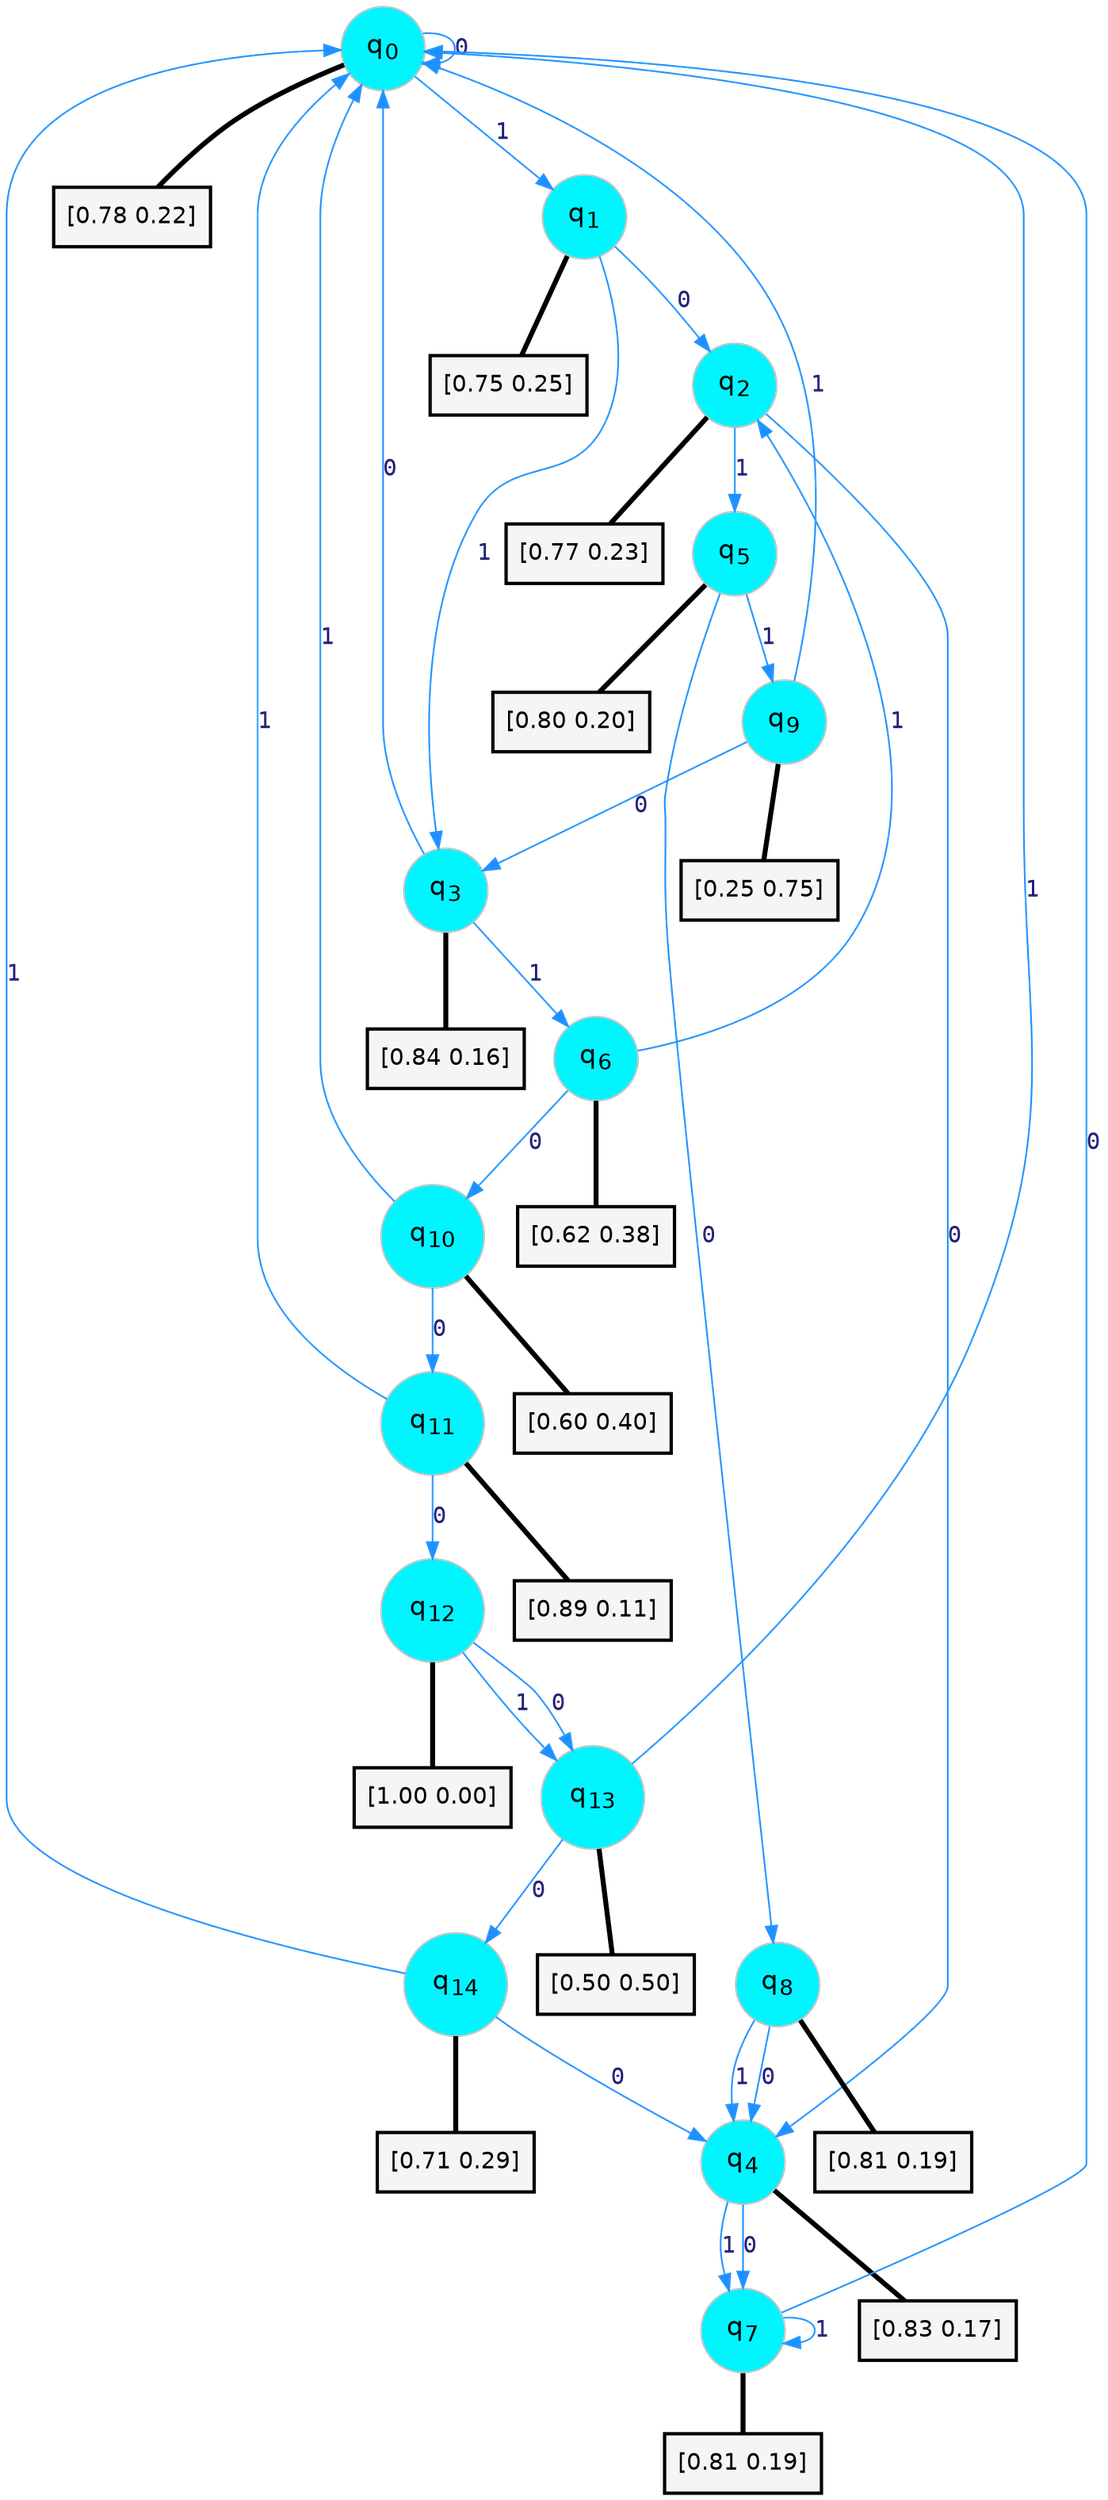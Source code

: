 digraph G {
graph [
bgcolor=transparent, dpi=300, rankdir=TD, size="40,25"];
node [
color=gray, fillcolor=turquoise1, fontcolor=black, fontname=Helvetica, fontsize=16, fontweight=bold, shape=circle, style=filled];
edge [
arrowsize=1, color=dodgerblue1, fontcolor=midnightblue, fontname=courier, fontweight=bold, penwidth=1, style=solid, weight=20];
0[label=<q<SUB>0</SUB>>];
1[label=<q<SUB>1</SUB>>];
2[label=<q<SUB>2</SUB>>];
3[label=<q<SUB>3</SUB>>];
4[label=<q<SUB>4</SUB>>];
5[label=<q<SUB>5</SUB>>];
6[label=<q<SUB>6</SUB>>];
7[label=<q<SUB>7</SUB>>];
8[label=<q<SUB>8</SUB>>];
9[label=<q<SUB>9</SUB>>];
10[label=<q<SUB>10</SUB>>];
11[label=<q<SUB>11</SUB>>];
12[label=<q<SUB>12</SUB>>];
13[label=<q<SUB>13</SUB>>];
14[label=<q<SUB>14</SUB>>];
15[label="[0.78 0.22]", shape=box,fontcolor=black, fontname=Helvetica, fontsize=14, penwidth=2, fillcolor=whitesmoke,color=black];
16[label="[0.75 0.25]", shape=box,fontcolor=black, fontname=Helvetica, fontsize=14, penwidth=2, fillcolor=whitesmoke,color=black];
17[label="[0.77 0.23]", shape=box,fontcolor=black, fontname=Helvetica, fontsize=14, penwidth=2, fillcolor=whitesmoke,color=black];
18[label="[0.84 0.16]", shape=box,fontcolor=black, fontname=Helvetica, fontsize=14, penwidth=2, fillcolor=whitesmoke,color=black];
19[label="[0.83 0.17]", shape=box,fontcolor=black, fontname=Helvetica, fontsize=14, penwidth=2, fillcolor=whitesmoke,color=black];
20[label="[0.80 0.20]", shape=box,fontcolor=black, fontname=Helvetica, fontsize=14, penwidth=2, fillcolor=whitesmoke,color=black];
21[label="[0.62 0.38]", shape=box,fontcolor=black, fontname=Helvetica, fontsize=14, penwidth=2, fillcolor=whitesmoke,color=black];
22[label="[0.81 0.19]", shape=box,fontcolor=black, fontname=Helvetica, fontsize=14, penwidth=2, fillcolor=whitesmoke,color=black];
23[label="[0.81 0.19]", shape=box,fontcolor=black, fontname=Helvetica, fontsize=14, penwidth=2, fillcolor=whitesmoke,color=black];
24[label="[0.25 0.75]", shape=box,fontcolor=black, fontname=Helvetica, fontsize=14, penwidth=2, fillcolor=whitesmoke,color=black];
25[label="[0.60 0.40]", shape=box,fontcolor=black, fontname=Helvetica, fontsize=14, penwidth=2, fillcolor=whitesmoke,color=black];
26[label="[0.89 0.11]", shape=box,fontcolor=black, fontname=Helvetica, fontsize=14, penwidth=2, fillcolor=whitesmoke,color=black];
27[label="[1.00 0.00]", shape=box,fontcolor=black, fontname=Helvetica, fontsize=14, penwidth=2, fillcolor=whitesmoke,color=black];
28[label="[0.50 0.50]", shape=box,fontcolor=black, fontname=Helvetica, fontsize=14, penwidth=2, fillcolor=whitesmoke,color=black];
29[label="[0.71 0.29]", shape=box,fontcolor=black, fontname=Helvetica, fontsize=14, penwidth=2, fillcolor=whitesmoke,color=black];
0->0 [label=0];
0->1 [label=1];
0->15 [arrowhead=none, penwidth=3,color=black];
1->2 [label=0];
1->3 [label=1];
1->16 [arrowhead=none, penwidth=3,color=black];
2->4 [label=0];
2->5 [label=1];
2->17 [arrowhead=none, penwidth=3,color=black];
3->0 [label=0];
3->6 [label=1];
3->18 [arrowhead=none, penwidth=3,color=black];
4->7 [label=0];
4->7 [label=1];
4->19 [arrowhead=none, penwidth=3,color=black];
5->8 [label=0];
5->9 [label=1];
5->20 [arrowhead=none, penwidth=3,color=black];
6->10 [label=0];
6->2 [label=1];
6->21 [arrowhead=none, penwidth=3,color=black];
7->0 [label=0];
7->7 [label=1];
7->22 [arrowhead=none, penwidth=3,color=black];
8->4 [label=0];
8->4 [label=1];
8->23 [arrowhead=none, penwidth=3,color=black];
9->3 [label=0];
9->0 [label=1];
9->24 [arrowhead=none, penwidth=3,color=black];
10->11 [label=0];
10->0 [label=1];
10->25 [arrowhead=none, penwidth=3,color=black];
11->12 [label=0];
11->0 [label=1];
11->26 [arrowhead=none, penwidth=3,color=black];
12->13 [label=0];
12->13 [label=1];
12->27 [arrowhead=none, penwidth=3,color=black];
13->14 [label=0];
13->0 [label=1];
13->28 [arrowhead=none, penwidth=3,color=black];
14->4 [label=0];
14->0 [label=1];
14->29 [arrowhead=none, penwidth=3,color=black];
}
